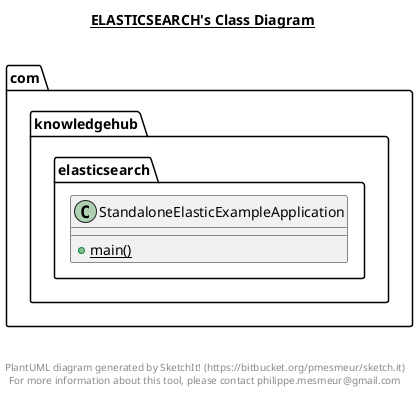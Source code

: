 @startuml

title __ELASTICSEARCH's Class Diagram__\n

  namespace com.knowledgehub.elasticsearch {
    class com.knowledgehub.elasticsearch.StandaloneElasticExampleApplication {
        {static} + main()
    }
  }
  



right footer


PlantUML diagram generated by SketchIt! (https://bitbucket.org/pmesmeur/sketch.it)
For more information about this tool, please contact philippe.mesmeur@gmail.com
endfooter

@enduml
